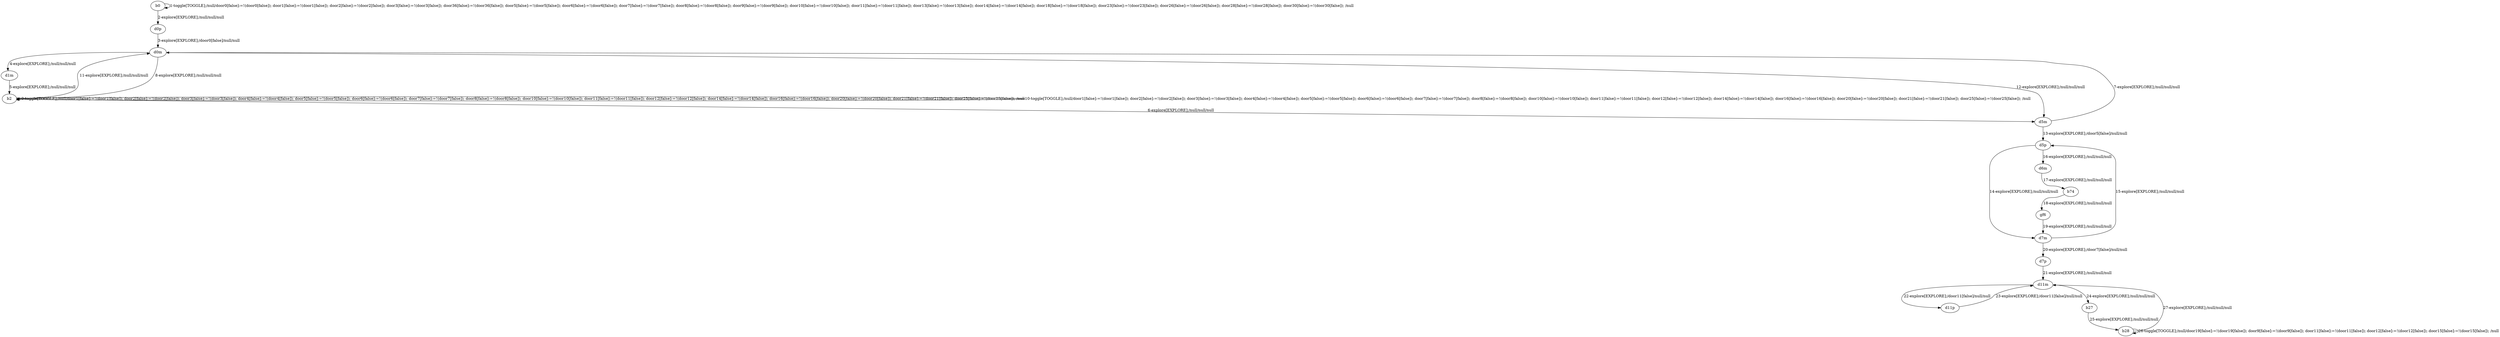 # Total number of goals covered by this test: 2
# b27 --> b28
# d11p --> d11m

digraph g {
"b0" -> "b0" [label = "1-toggle[TOGGLE];/null/door0[false]:=!(door0[false]); door1[false]:=!(door1[false]); door2[false]:=!(door2[false]); door3[false]:=!(door3[false]); door36[false]:=!(door36[false]); door5[false]:=!(door5[false]); door6[false]:=!(door6[false]); door7[false]:=!(door7[false]); door8[false]:=!(door8[false]); door9[false]:=!(door9[false]); door10[false]:=!(door10[false]); door11[false]:=!(door11[false]); door13[false]:=!(door13[false]); door14[false]:=!(door14[false]); door18[false]:=!(door18[false]); door23[false]:=!(door23[false]); door26[false]:=!(door26[false]); door28[false]:=!(door28[false]); door30[false]:=!(door30[false]); /null"];
"b0" -> "d0p" [label = "2-explore[EXPLORE];/null/null/null"];
"d0p" -> "d0m" [label = "3-explore[EXPLORE];/door0[false]/null/null"];
"d0m" -> "d1m" [label = "4-explore[EXPLORE];/null/null/null"];
"d1m" -> "b2" [label = "5-explore[EXPLORE];/null/null/null"];
"b2" -> "d5m" [label = "6-explore[EXPLORE];/null/null/null"];
"d5m" -> "d0m" [label = "7-explore[EXPLORE];/null/null/null"];
"d0m" -> "b2" [label = "8-explore[EXPLORE];/null/null/null"];
"b2" -> "b2" [label = "9-toggle[TOGGLE];/null/door1[false]:=!(door1[false]); door2[false]:=!(door2[false]); door3[false]:=!(door3[false]); door4[false]:=!(door4[false]); door5[false]:=!(door5[false]); door6[false]:=!(door6[false]); door7[false]:=!(door7[false]); door8[false]:=!(door8[false]); door10[false]:=!(door10[false]); door11[false]:=!(door11[false]); door12[false]:=!(door12[false]); door14[false]:=!(door14[false]); door16[false]:=!(door16[false]); door20[false]:=!(door20[false]); door21[false]:=!(door21[false]); door25[false]:=!(door25[false]); /null"];
"b2" -> "b2" [label = "10-toggle[TOGGLE];/null/door1[false]:=!(door1[false]); door2[false]:=!(door2[false]); door3[false]:=!(door3[false]); door4[false]:=!(door4[false]); door5[false]:=!(door5[false]); door6[false]:=!(door6[false]); door7[false]:=!(door7[false]); door8[false]:=!(door8[false]); door10[false]:=!(door10[false]); door11[false]:=!(door11[false]); door12[false]:=!(door12[false]); door14[false]:=!(door14[false]); door16[false]:=!(door16[false]); door20[false]:=!(door20[false]); door21[false]:=!(door21[false]); door25[false]:=!(door25[false]); /null"];
"b2" -> "d0m" [label = "11-explore[EXPLORE];/null/null/null"];
"d0m" -> "d5m" [label = "12-explore[EXPLORE];/null/null/null"];
"d5m" -> "d5p" [label = "13-explore[EXPLORE];/door5[false]/null/null"];
"d5p" -> "d7m" [label = "14-explore[EXPLORE];/null/null/null"];
"d7m" -> "d5p" [label = "15-explore[EXPLORE];/null/null/null"];
"d5p" -> "d6m" [label = "16-explore[EXPLORE];/null/null/null"];
"d6m" -> "b74" [label = "17-explore[EXPLORE];/null/null/null"];
"b74" -> "gf6" [label = "18-explore[EXPLORE];/null/null/null"];
"gf6" -> "d7m" [label = "19-explore[EXPLORE];/null/null/null"];
"d7m" -> "d7p" [label = "20-explore[EXPLORE];/door7[false]/null/null"];
"d7p" -> "d11m" [label = "21-explore[EXPLORE];/null/null/null"];
"d11m" -> "d11p" [label = "22-explore[EXPLORE];/door11[false]/null/null"];
"d11p" -> "d11m" [label = "23-explore[EXPLORE];/door11[false]/null/null"];
"d11m" -> "b27" [label = "24-explore[EXPLORE];/null/null/null"];
"b27" -> "b28" [label = "25-explore[EXPLORE];/null/null/null"];
"b28" -> "b28" [label = "26-toggle[TOGGLE];/null/door19[false]:=!(door19[false]); door9[false]:=!(door9[false]); door11[false]:=!(door11[false]); door12[false]:=!(door12[false]); door15[false]:=!(door15[false]); /null"];
"b28" -> "d11m" [label = "27-explore[EXPLORE];/null/null/null"];
}